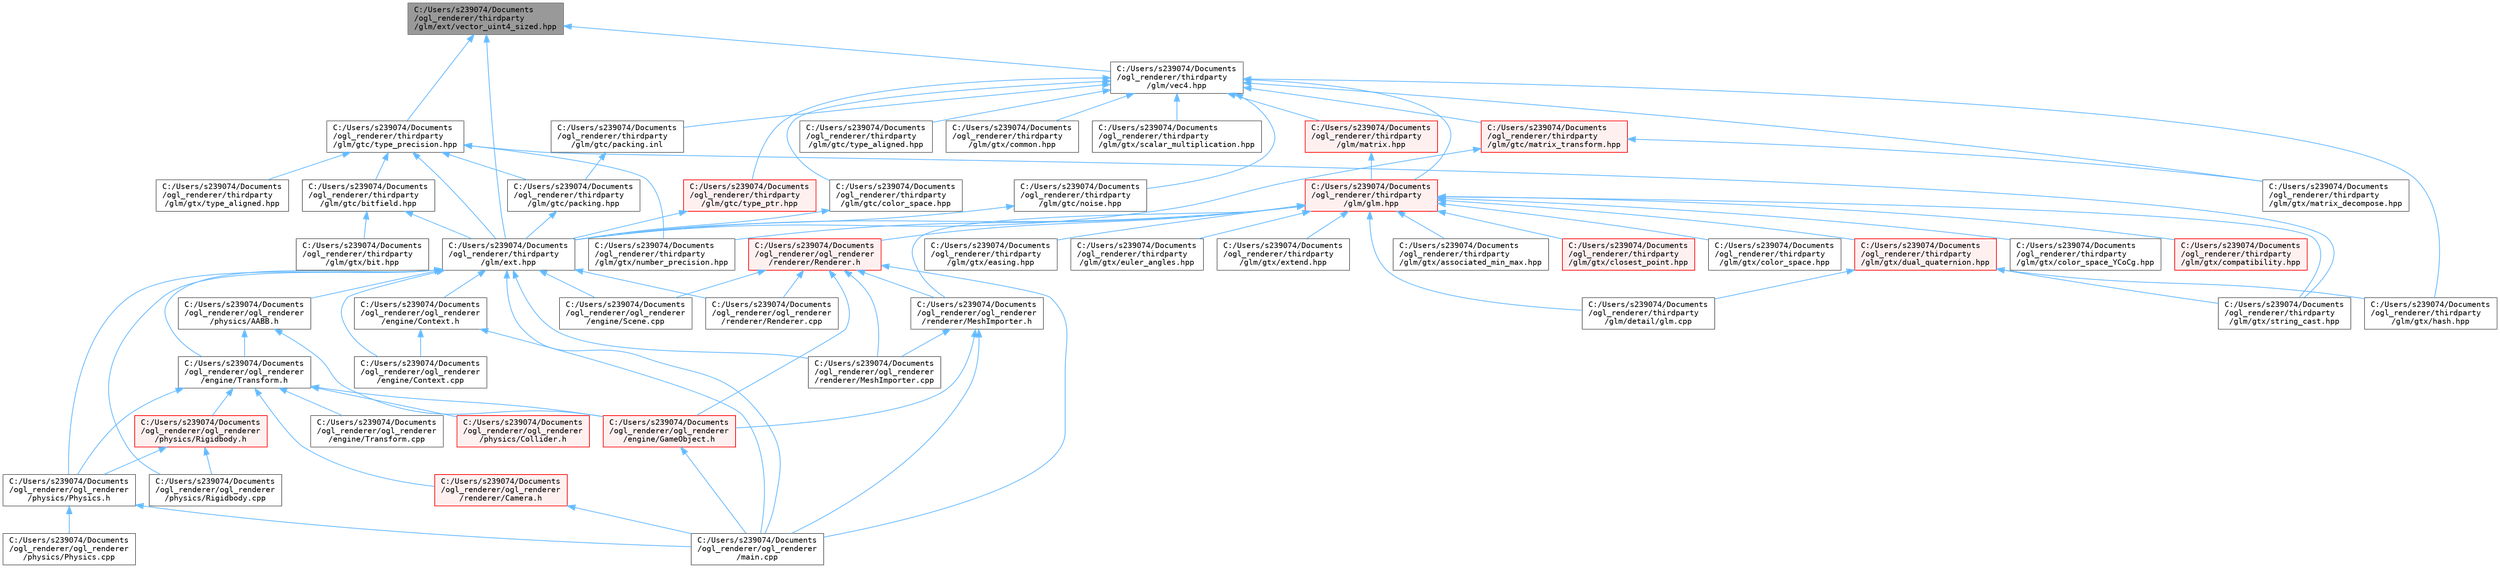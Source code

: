 digraph "C:/Users/s239074/Documents/ogl_renderer/thirdparty/glm/ext/vector_uint4_sized.hpp"
{
 // LATEX_PDF_SIZE
  bgcolor="transparent";
  edge [fontname=Terminal,fontsize=10,labelfontname=Helvetica,labelfontsize=10];
  node [fontname=Terminal,fontsize=10,shape=box,height=0.2,width=0.4];
  Node1 [label="C:/Users/s239074/Documents\l/ogl_renderer/thirdparty\l/glm/ext/vector_uint4_sized.hpp",height=0.2,width=0.4,color="gray40", fillcolor="grey60", style="filled", fontcolor="black",tooltip=" "];
  Node1 -> Node2 [dir="back",color="steelblue1",style="solid"];
  Node2 [label="C:/Users/s239074/Documents\l/ogl_renderer/thirdparty\l/glm/ext.hpp",height=0.2,width=0.4,color="grey40", fillcolor="white", style="filled",URL="$ext_8hpp.html",tooltip=" "];
  Node2 -> Node3 [dir="back",color="steelblue1",style="solid"];
  Node3 [label="C:/Users/s239074/Documents\l/ogl_renderer/ogl_renderer\l/engine/Context.cpp",height=0.2,width=0.4,color="grey40", fillcolor="white", style="filled",URL="$_context_8cpp.html",tooltip=" "];
  Node2 -> Node4 [dir="back",color="steelblue1",style="solid"];
  Node4 [label="C:/Users/s239074/Documents\l/ogl_renderer/ogl_renderer\l/engine/Context.h",height=0.2,width=0.4,color="grey40", fillcolor="white", style="filled",URL="$_context_8h.html",tooltip=" "];
  Node4 -> Node3 [dir="back",color="steelblue1",style="solid"];
  Node4 -> Node5 [dir="back",color="steelblue1",style="solid"];
  Node5 [label="C:/Users/s239074/Documents\l/ogl_renderer/ogl_renderer\l/main.cpp",height=0.2,width=0.4,color="grey40", fillcolor="white", style="filled",URL="$main_8cpp.html",tooltip=" "];
  Node2 -> Node6 [dir="back",color="steelblue1",style="solid"];
  Node6 [label="C:/Users/s239074/Documents\l/ogl_renderer/ogl_renderer\l/engine/Scene.cpp",height=0.2,width=0.4,color="grey40", fillcolor="white", style="filled",URL="$_scene_8cpp.html",tooltip=" "];
  Node2 -> Node7 [dir="back",color="steelblue1",style="solid"];
  Node7 [label="C:/Users/s239074/Documents\l/ogl_renderer/ogl_renderer\l/engine/Transform.h",height=0.2,width=0.4,color="grey40", fillcolor="white", style="filled",URL="$_transform_8h.html",tooltip=" "];
  Node7 -> Node8 [dir="back",color="steelblue1",style="solid"];
  Node8 [label="C:/Users/s239074/Documents\l/ogl_renderer/ogl_renderer\l/engine/GameObject.h",height=0.2,width=0.4,color="red", fillcolor="#FFF0F0", style="filled",URL="$_game_object_8h.html",tooltip=" "];
  Node8 -> Node5 [dir="back",color="steelblue1",style="solid"];
  Node7 -> Node11 [dir="back",color="steelblue1",style="solid"];
  Node11 [label="C:/Users/s239074/Documents\l/ogl_renderer/ogl_renderer\l/engine/Transform.cpp",height=0.2,width=0.4,color="grey40", fillcolor="white", style="filled",URL="$_transform_8cpp.html",tooltip=" "];
  Node7 -> Node12 [dir="back",color="steelblue1",style="solid"];
  Node12 [label="C:/Users/s239074/Documents\l/ogl_renderer/ogl_renderer\l/physics/Collider.h",height=0.2,width=0.4,color="red", fillcolor="#FFF0F0", style="filled",URL="$_collider_8h.html",tooltip=" "];
  Node7 -> Node14 [dir="back",color="steelblue1",style="solid"];
  Node14 [label="C:/Users/s239074/Documents\l/ogl_renderer/ogl_renderer\l/physics/Physics.h",height=0.2,width=0.4,color="grey40", fillcolor="white", style="filled",URL="$_physics_8h.html",tooltip=" "];
  Node14 -> Node5 [dir="back",color="steelblue1",style="solid"];
  Node14 -> Node15 [dir="back",color="steelblue1",style="solid"];
  Node15 [label="C:/Users/s239074/Documents\l/ogl_renderer/ogl_renderer\l/physics/Physics.cpp",height=0.2,width=0.4,color="grey40", fillcolor="white", style="filled",URL="$_physics_8cpp.html",tooltip=" "];
  Node7 -> Node17 [dir="back",color="steelblue1",style="solid"];
  Node17 [label="C:/Users/s239074/Documents\l/ogl_renderer/ogl_renderer\l/physics/Rigidbody.h",height=0.2,width=0.4,color="red", fillcolor="#FFF0F0", style="filled",URL="$_rigidbody_8h.html",tooltip=" "];
  Node17 -> Node14 [dir="back",color="steelblue1",style="solid"];
  Node17 -> Node18 [dir="back",color="steelblue1",style="solid"];
  Node18 [label="C:/Users/s239074/Documents\l/ogl_renderer/ogl_renderer\l/physics/Rigidbody.cpp",height=0.2,width=0.4,color="grey40", fillcolor="white", style="filled",URL="$_rigidbody_8cpp.html",tooltip=" "];
  Node7 -> Node19 [dir="back",color="steelblue1",style="solid"];
  Node19 [label="C:/Users/s239074/Documents\l/ogl_renderer/ogl_renderer\l/renderer/Camera.h",height=0.2,width=0.4,color="red", fillcolor="#FFF0F0", style="filled",URL="$ogl__renderer_2renderer_2_camera_8h.html",tooltip=" "];
  Node19 -> Node5 [dir="back",color="steelblue1",style="solid"];
  Node2 -> Node5 [dir="back",color="steelblue1",style="solid"];
  Node2 -> Node21 [dir="back",color="steelblue1",style="solid"];
  Node21 [label="C:/Users/s239074/Documents\l/ogl_renderer/ogl_renderer\l/physics/AABB.h",height=0.2,width=0.4,color="grey40", fillcolor="white", style="filled",URL="$ogl__renderer_2physics_2_a_a_b_b_8h.html",tooltip=" "];
  Node21 -> Node8 [dir="back",color="steelblue1",style="solid"];
  Node21 -> Node7 [dir="back",color="steelblue1",style="solid"];
  Node2 -> Node14 [dir="back",color="steelblue1",style="solid"];
  Node2 -> Node18 [dir="back",color="steelblue1",style="solid"];
  Node2 -> Node22 [dir="back",color="steelblue1",style="solid"];
  Node22 [label="C:/Users/s239074/Documents\l/ogl_renderer/ogl_renderer\l/renderer/MeshImporter.cpp",height=0.2,width=0.4,color="grey40", fillcolor="white", style="filled",URL="$_mesh_importer_8cpp.html",tooltip=" "];
  Node2 -> Node23 [dir="back",color="steelblue1",style="solid"];
  Node23 [label="C:/Users/s239074/Documents\l/ogl_renderer/ogl_renderer\l/renderer/Renderer.cpp",height=0.2,width=0.4,color="grey40", fillcolor="white", style="filled",URL="$_renderer_8cpp.html",tooltip=" "];
  Node1 -> Node24 [dir="back",color="steelblue1",style="solid"];
  Node24 [label="C:/Users/s239074/Documents\l/ogl_renderer/thirdparty\l/glm/gtc/type_precision.hpp",height=0.2,width=0.4,color="grey40", fillcolor="white", style="filled",URL="$type__precision_8hpp.html",tooltip=" "];
  Node24 -> Node2 [dir="back",color="steelblue1",style="solid"];
  Node24 -> Node25 [dir="back",color="steelblue1",style="solid"];
  Node25 [label="C:/Users/s239074/Documents\l/ogl_renderer/thirdparty\l/glm/gtc/bitfield.hpp",height=0.2,width=0.4,color="grey40", fillcolor="white", style="filled",URL="$bitfield_8hpp.html",tooltip=" "];
  Node25 -> Node2 [dir="back",color="steelblue1",style="solid"];
  Node25 -> Node26 [dir="back",color="steelblue1",style="solid"];
  Node26 [label="C:/Users/s239074/Documents\l/ogl_renderer/thirdparty\l/glm/gtx/bit.hpp",height=0.2,width=0.4,color="grey40", fillcolor="white", style="filled",URL="$bit_8hpp.html",tooltip=" "];
  Node24 -> Node27 [dir="back",color="steelblue1",style="solid"];
  Node27 [label="C:/Users/s239074/Documents\l/ogl_renderer/thirdparty\l/glm/gtc/packing.hpp",height=0.2,width=0.4,color="grey40", fillcolor="white", style="filled",URL="$gtc_2packing_8hpp.html",tooltip=" "];
  Node27 -> Node2 [dir="back",color="steelblue1",style="solid"];
  Node24 -> Node28 [dir="back",color="steelblue1",style="solid"];
  Node28 [label="C:/Users/s239074/Documents\l/ogl_renderer/thirdparty\l/glm/gtx/number_precision.hpp",height=0.2,width=0.4,color="grey40", fillcolor="white", style="filled",URL="$number__precision_8hpp.html",tooltip=" "];
  Node24 -> Node29 [dir="back",color="steelblue1",style="solid"];
  Node29 [label="C:/Users/s239074/Documents\l/ogl_renderer/thirdparty\l/glm/gtx/string_cast.hpp",height=0.2,width=0.4,color="grey40", fillcolor="white", style="filled",URL="$string__cast_8hpp.html",tooltip=" "];
  Node24 -> Node30 [dir="back",color="steelblue1",style="solid"];
  Node30 [label="C:/Users/s239074/Documents\l/ogl_renderer/thirdparty\l/glm/gtx/type_aligned.hpp",height=0.2,width=0.4,color="grey40", fillcolor="white", style="filled",URL="$gtx_2type__aligned_8hpp.html",tooltip=" "];
  Node1 -> Node31 [dir="back",color="steelblue1",style="solid"];
  Node31 [label="C:/Users/s239074/Documents\l/ogl_renderer/thirdparty\l/glm/vec4.hpp",height=0.2,width=0.4,color="grey40", fillcolor="white", style="filled",URL="$vec4_8hpp.html",tooltip=" "];
  Node31 -> Node32 [dir="back",color="steelblue1",style="solid"];
  Node32 [label="C:/Users/s239074/Documents\l/ogl_renderer/thirdparty\l/glm/glm.hpp",height=0.2,width=0.4,color="red", fillcolor="#FFF0F0", style="filled",URL="$glm_8hpp.html",tooltip=" "];
  Node32 -> Node33 [dir="back",color="steelblue1",style="solid"];
  Node33 [label="C:/Users/s239074/Documents\l/ogl_renderer/ogl_renderer\l/renderer/MeshImporter.h",height=0.2,width=0.4,color="grey40", fillcolor="white", style="filled",URL="$_mesh_importer_8h.html",tooltip=" "];
  Node33 -> Node8 [dir="back",color="steelblue1",style="solid"];
  Node33 -> Node5 [dir="back",color="steelblue1",style="solid"];
  Node33 -> Node22 [dir="back",color="steelblue1",style="solid"];
  Node32 -> Node34 [dir="back",color="steelblue1",style="solid"];
  Node34 [label="C:/Users/s239074/Documents\l/ogl_renderer/ogl_renderer\l/renderer/Renderer.h",height=0.2,width=0.4,color="red", fillcolor="#FFF0F0", style="filled",URL="$_renderer_8h.html",tooltip=" "];
  Node34 -> Node8 [dir="back",color="steelblue1",style="solid"];
  Node34 -> Node6 [dir="back",color="steelblue1",style="solid"];
  Node34 -> Node5 [dir="back",color="steelblue1",style="solid"];
  Node34 -> Node22 [dir="back",color="steelblue1",style="solid"];
  Node34 -> Node33 [dir="back",color="steelblue1",style="solid"];
  Node34 -> Node23 [dir="back",color="steelblue1",style="solid"];
  Node32 -> Node39 [dir="back",color="steelblue1",style="solid"];
  Node39 [label="C:/Users/s239074/Documents\l/ogl_renderer/thirdparty\l/glm/detail/glm.cpp",height=0.2,width=0.4,color="grey40", fillcolor="white", style="filled",URL="$glm_8cpp.html",tooltip=" "];
  Node32 -> Node2 [dir="back",color="steelblue1",style="solid"];
  Node32 -> Node40 [dir="back",color="steelblue1",style="solid"];
  Node40 [label="C:/Users/s239074/Documents\l/ogl_renderer/thirdparty\l/glm/gtx/associated_min_max.hpp",height=0.2,width=0.4,color="grey40", fillcolor="white", style="filled",URL="$associated__min__max_8hpp.html",tooltip=" "];
  Node32 -> Node41 [dir="back",color="steelblue1",style="solid"];
  Node41 [label="C:/Users/s239074/Documents\l/ogl_renderer/thirdparty\l/glm/gtx/closest_point.hpp",height=0.2,width=0.4,color="red", fillcolor="#FFF0F0", style="filled",URL="$closest__point_8hpp.html",tooltip=" "];
  Node32 -> Node43 [dir="back",color="steelblue1",style="solid"];
  Node43 [label="C:/Users/s239074/Documents\l/ogl_renderer/thirdparty\l/glm/gtx/color_space.hpp",height=0.2,width=0.4,color="grey40", fillcolor="white", style="filled",URL="$gtx_2color__space_8hpp.html",tooltip=" "];
  Node32 -> Node44 [dir="back",color="steelblue1",style="solid"];
  Node44 [label="C:/Users/s239074/Documents\l/ogl_renderer/thirdparty\l/glm/gtx/color_space_YCoCg.hpp",height=0.2,width=0.4,color="grey40", fillcolor="white", style="filled",URL="$color__space___y_co_cg_8hpp.html",tooltip=" "];
  Node32 -> Node45 [dir="back",color="steelblue1",style="solid"];
  Node45 [label="C:/Users/s239074/Documents\l/ogl_renderer/thirdparty\l/glm/gtx/compatibility.hpp",height=0.2,width=0.4,color="red", fillcolor="#FFF0F0", style="filled",URL="$compatibility_8hpp.html",tooltip=" "];
  Node32 -> Node48 [dir="back",color="steelblue1",style="solid"];
  Node48 [label="C:/Users/s239074/Documents\l/ogl_renderer/thirdparty\l/glm/gtx/dual_quaternion.hpp",height=0.2,width=0.4,color="red", fillcolor="#FFF0F0", style="filled",URL="$dual__quaternion_8hpp.html",tooltip=" "];
  Node48 -> Node39 [dir="back",color="steelblue1",style="solid"];
  Node48 -> Node49 [dir="back",color="steelblue1",style="solid"];
  Node49 [label="C:/Users/s239074/Documents\l/ogl_renderer/thirdparty\l/glm/gtx/hash.hpp",height=0.2,width=0.4,color="grey40", fillcolor="white", style="filled",URL="$hash_8hpp.html",tooltip=" "];
  Node48 -> Node29 [dir="back",color="steelblue1",style="solid"];
  Node32 -> Node53 [dir="back",color="steelblue1",style="solid"];
  Node53 [label="C:/Users/s239074/Documents\l/ogl_renderer/thirdparty\l/glm/gtx/easing.hpp",height=0.2,width=0.4,color="grey40", fillcolor="white", style="filled",URL="$easing_8hpp.html",tooltip=" "];
  Node32 -> Node47 [dir="back",color="steelblue1",style="solid"];
  Node47 [label="C:/Users/s239074/Documents\l/ogl_renderer/thirdparty\l/glm/gtx/euler_angles.hpp",height=0.2,width=0.4,color="grey40", fillcolor="white", style="filled",URL="$euler__angles_8hpp.html",tooltip=" "];
  Node32 -> Node54 [dir="back",color="steelblue1",style="solid"];
  Node54 [label="C:/Users/s239074/Documents\l/ogl_renderer/thirdparty\l/glm/gtx/extend.hpp",height=0.2,width=0.4,color="grey40", fillcolor="white", style="filled",URL="$extend_8hpp.html",tooltip=" "];
  Node32 -> Node28 [dir="back",color="steelblue1",style="solid"];
  Node32 -> Node29 [dir="back",color="steelblue1",style="solid"];
  Node31 -> Node89 [dir="back",color="steelblue1",style="solid"];
  Node89 [label="C:/Users/s239074/Documents\l/ogl_renderer/thirdparty\l/glm/gtc/color_space.hpp",height=0.2,width=0.4,color="grey40", fillcolor="white", style="filled",URL="$gtc_2color__space_8hpp.html",tooltip=" "];
  Node89 -> Node2 [dir="back",color="steelblue1",style="solid"];
  Node31 -> Node90 [dir="back",color="steelblue1",style="solid"];
  Node90 [label="C:/Users/s239074/Documents\l/ogl_renderer/thirdparty\l/glm/gtc/matrix_transform.hpp",height=0.2,width=0.4,color="red", fillcolor="#FFF0F0", style="filled",URL="$gtc_2matrix__transform_8hpp.html",tooltip=" "];
  Node90 -> Node2 [dir="back",color="steelblue1",style="solid"];
  Node90 -> Node84 [dir="back",color="steelblue1",style="solid"];
  Node84 [label="C:/Users/s239074/Documents\l/ogl_renderer/thirdparty\l/glm/gtx/matrix_decompose.hpp",height=0.2,width=0.4,color="grey40", fillcolor="white", style="filled",URL="$matrix__decompose_8hpp.html",tooltip=" "];
  Node31 -> Node99 [dir="back",color="steelblue1",style="solid"];
  Node99 [label="C:/Users/s239074/Documents\l/ogl_renderer/thirdparty\l/glm/gtc/noise.hpp",height=0.2,width=0.4,color="grey40", fillcolor="white", style="filled",URL="$noise_8hpp.html",tooltip=" "];
  Node99 -> Node2 [dir="back",color="steelblue1",style="solid"];
  Node31 -> Node100 [dir="back",color="steelblue1",style="solid"];
  Node100 [label="C:/Users/s239074/Documents\l/ogl_renderer/thirdparty\l/glm/gtc/packing.inl",height=0.2,width=0.4,color="grey40", fillcolor="white", style="filled",URL="$packing_8inl.html",tooltip=" "];
  Node100 -> Node27 [dir="back",color="steelblue1",style="solid"];
  Node31 -> Node101 [dir="back",color="steelblue1",style="solid"];
  Node101 [label="C:/Users/s239074/Documents\l/ogl_renderer/thirdparty\l/glm/gtc/type_aligned.hpp",height=0.2,width=0.4,color="grey40", fillcolor="white", style="filled",URL="$gtc_2type__aligned_8hpp.html",tooltip=" "];
  Node31 -> Node94 [dir="back",color="steelblue1",style="solid"];
  Node94 [label="C:/Users/s239074/Documents\l/ogl_renderer/thirdparty\l/glm/gtc/type_ptr.hpp",height=0.2,width=0.4,color="red", fillcolor="#FFF0F0", style="filled",URL="$type__ptr_8hpp.html",tooltip=" "];
  Node94 -> Node2 [dir="back",color="steelblue1",style="solid"];
  Node31 -> Node102 [dir="back",color="steelblue1",style="solid"];
  Node102 [label="C:/Users/s239074/Documents\l/ogl_renderer/thirdparty\l/glm/gtx/common.hpp",height=0.2,width=0.4,color="grey40", fillcolor="white", style="filled",URL="$gtx_2common_8hpp.html",tooltip=" "];
  Node31 -> Node49 [dir="back",color="steelblue1",style="solid"];
  Node31 -> Node84 [dir="back",color="steelblue1",style="solid"];
  Node31 -> Node103 [dir="back",color="steelblue1",style="solid"];
  Node103 [label="C:/Users/s239074/Documents\l/ogl_renderer/thirdparty\l/glm/gtx/scalar_multiplication.hpp",height=0.2,width=0.4,color="grey40", fillcolor="white", style="filled",URL="$scalar__multiplication_8hpp.html",tooltip=" "];
  Node31 -> Node104 [dir="back",color="steelblue1",style="solid"];
  Node104 [label="C:/Users/s239074/Documents\l/ogl_renderer/thirdparty\l/glm/matrix.hpp",height=0.2,width=0.4,color="red", fillcolor="#FFF0F0", style="filled",URL="$matrix_8hpp.html",tooltip=" "];
  Node104 -> Node32 [dir="back",color="steelblue1",style="solid"];
}
